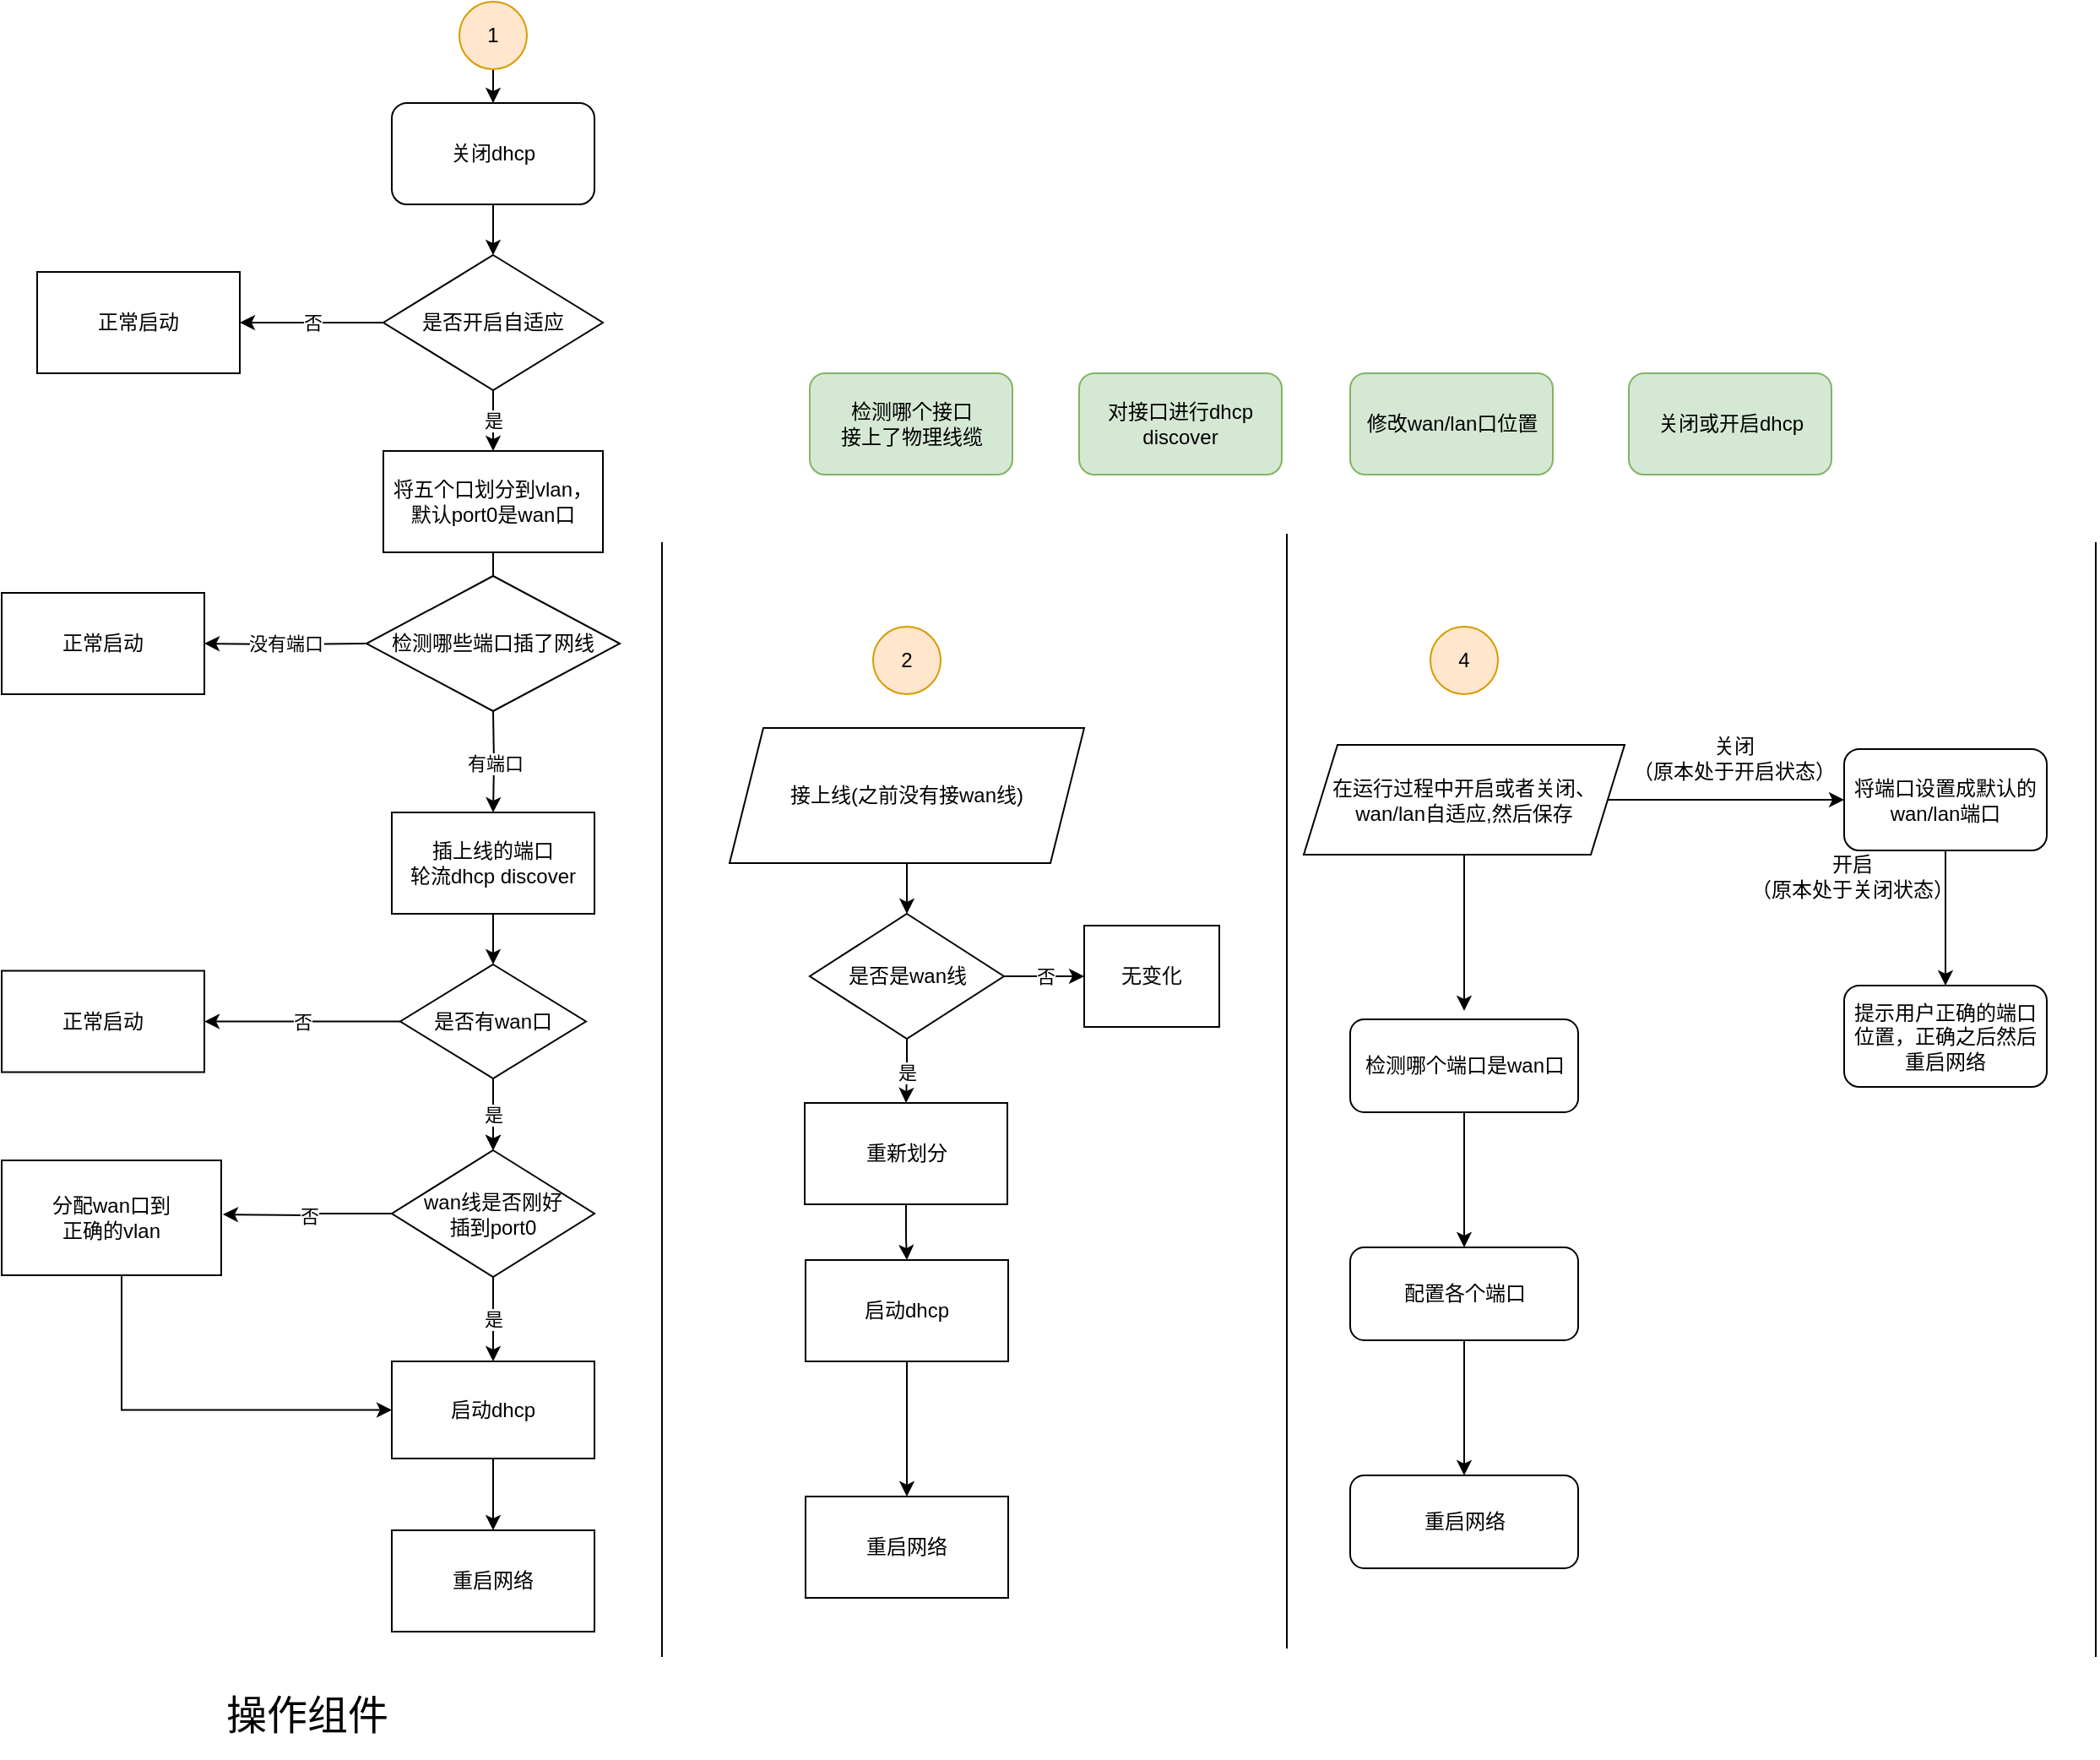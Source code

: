 <mxfile version="14.5.1" type="github">
  <diagram id="fzOOKe-X7RxuKdKewm4T" name="Page-1">
    <mxGraphModel dx="1673" dy="896" grid="1" gridSize="10" guides="1" tooltips="1" connect="1" arrows="1" fold="1" page="1" pageScale="1" pageWidth="827" pageHeight="1169" math="0" shadow="0">
      <root>
        <mxCell id="0" />
        <mxCell id="1" parent="0" />
        <mxCell id="4Y8l2hpSFVfsk3-tke5N-58" value="" style="edgeStyle=orthogonalEdgeStyle;rounded=0;orthogonalLoop=1;jettySize=auto;html=1;" edge="1" parent="1" source="Tx8io3ER4sLVo9Dx3XCB-16" target="4Y8l2hpSFVfsk3-tke5N-57">
          <mxGeometry relative="1" as="geometry" />
        </mxCell>
        <mxCell id="Tx8io3ER4sLVo9Dx3XCB-16" value="接上线(之前没有接wan线)" style="shape=parallelogram;perimeter=parallelogramPerimeter;whiteSpace=wrap;html=1;fixedSize=1;" parent="1" vertex="1">
          <mxGeometry x="451" y="450" width="210" height="80" as="geometry" />
        </mxCell>
        <mxCell id="Tx8io3ER4sLVo9Dx3XCB-25" style="edgeStyle=orthogonalEdgeStyle;rounded=0;orthogonalLoop=1;jettySize=auto;html=1;" parent="1" source="Tx8io3ER4sLVo9Dx3XCB-24" edge="1">
          <mxGeometry relative="1" as="geometry">
            <mxPoint x="886" y="617.5" as="targetPoint" />
          </mxGeometry>
        </mxCell>
        <mxCell id="Tx8io3ER4sLVo9Dx3XCB-31" style="edgeStyle=orthogonalEdgeStyle;rounded=0;orthogonalLoop=1;jettySize=auto;html=1;" parent="1" source="Tx8io3ER4sLVo9Dx3XCB-24" target="Tx8io3ER4sLVo9Dx3XCB-29" edge="1">
          <mxGeometry relative="1" as="geometry" />
        </mxCell>
        <mxCell id="Tx8io3ER4sLVo9Dx3XCB-24" value="在运行过程中开启或者关闭、&lt;br&gt;wan/lan自适应,然后保存" style="shape=parallelogram;perimeter=parallelogramPerimeter;whiteSpace=wrap;html=1;fixedSize=1;" parent="1" vertex="1">
          <mxGeometry x="791" y="460" width="190" height="65" as="geometry" />
        </mxCell>
        <mxCell id="Tx8io3ER4sLVo9Dx3XCB-34" value="" style="edgeStyle=orthogonalEdgeStyle;rounded=0;orthogonalLoop=1;jettySize=auto;html=1;" parent="1" source="Tx8io3ER4sLVo9Dx3XCB-26" target="Tx8io3ER4sLVo9Dx3XCB-33" edge="1">
          <mxGeometry relative="1" as="geometry" />
        </mxCell>
        <mxCell id="Tx8io3ER4sLVo9Dx3XCB-26" value="检测哪个端口是wan口" style="rounded=1;whiteSpace=wrap;html=1;" parent="1" vertex="1">
          <mxGeometry x="818.5" y="622.5" width="135" height="55" as="geometry" />
        </mxCell>
        <mxCell id="Tx8io3ER4sLVo9Dx3XCB-27" value="开启&lt;br&gt;（原本处于关闭状态）" style="text;html=1;strokeColor=none;fillColor=none;align=center;verticalAlign=middle;whiteSpace=wrap;rounded=0;" parent="1" vertex="1">
          <mxGeometry x="1051" y="530" width="130" height="15" as="geometry" />
        </mxCell>
        <mxCell id="Tx8io3ER4sLVo9Dx3XCB-38" value="" style="edgeStyle=orthogonalEdgeStyle;rounded=0;orthogonalLoop=1;jettySize=auto;html=1;" parent="1" source="Tx8io3ER4sLVo9Dx3XCB-29" target="Tx8io3ER4sLVo9Dx3XCB-37" edge="1">
          <mxGeometry relative="1" as="geometry" />
        </mxCell>
        <mxCell id="Tx8io3ER4sLVo9Dx3XCB-29" value="将端口设置成默认的wan/lan端口" style="rounded=1;whiteSpace=wrap;html=1;" parent="1" vertex="1">
          <mxGeometry x="1111" y="462.5" width="120" height="60" as="geometry" />
        </mxCell>
        <mxCell id="Tx8io3ER4sLVo9Dx3XCB-30" value="关闭&lt;br&gt;（原本处于开启状态）" style="text;html=1;strokeColor=none;fillColor=none;align=center;verticalAlign=middle;whiteSpace=wrap;rounded=0;" parent="1" vertex="1">
          <mxGeometry x="981" y="467.5" width="130" as="geometry" />
        </mxCell>
        <mxCell id="Tx8io3ER4sLVo9Dx3XCB-36" value="" style="edgeStyle=orthogonalEdgeStyle;rounded=0;orthogonalLoop=1;jettySize=auto;html=1;" parent="1" source="Tx8io3ER4sLVo9Dx3XCB-33" target="Tx8io3ER4sLVo9Dx3XCB-35" edge="1">
          <mxGeometry relative="1" as="geometry" />
        </mxCell>
        <mxCell id="Tx8io3ER4sLVo9Dx3XCB-33" value="配置各个端口" style="rounded=1;whiteSpace=wrap;html=1;" parent="1" vertex="1">
          <mxGeometry x="818.5" y="757.5" width="135" height="55" as="geometry" />
        </mxCell>
        <mxCell id="Tx8io3ER4sLVo9Dx3XCB-35" value="重启网络" style="rounded=1;whiteSpace=wrap;html=1;" parent="1" vertex="1">
          <mxGeometry x="818.5" y="892.5" width="135" height="55" as="geometry" />
        </mxCell>
        <mxCell id="Tx8io3ER4sLVo9Dx3XCB-37" value="提示用户正确的端口位置，正确之后然后重启网络" style="rounded=1;whiteSpace=wrap;html=1;" parent="1" vertex="1">
          <mxGeometry x="1111" y="602.5" width="120" height="60" as="geometry" />
        </mxCell>
        <mxCell id="4Y8l2hpSFVfsk3-tke5N-11" value="" style="edgeStyle=orthogonalEdgeStyle;rounded=0;orthogonalLoop=1;jettySize=auto;html=1;" edge="1" parent="1" source="Tx8io3ER4sLVo9Dx3XCB-44" target="4Y8l2hpSFVfsk3-tke5N-9">
          <mxGeometry relative="1" as="geometry" />
        </mxCell>
        <mxCell id="Tx8io3ER4sLVo9Dx3XCB-44" value="1" style="ellipse;whiteSpace=wrap;html=1;aspect=fixed;fillColor=#ffe6cc;strokeColor=#d79b00;" parent="1" vertex="1">
          <mxGeometry x="291" y="20" width="40" height="40" as="geometry" />
        </mxCell>
        <mxCell id="Tx8io3ER4sLVo9Dx3XCB-45" value="2" style="ellipse;whiteSpace=wrap;html=1;aspect=fixed;fillColor=#ffe6cc;strokeColor=#d79b00;" parent="1" vertex="1">
          <mxGeometry x="536" y="390" width="40" height="40" as="geometry" />
        </mxCell>
        <mxCell id="Tx8io3ER4sLVo9Dx3XCB-46" value="4" style="ellipse;whiteSpace=wrap;html=1;aspect=fixed;fillColor=#ffe6cc;strokeColor=#d79b00;" parent="1" vertex="1">
          <mxGeometry x="866" y="390" width="40" height="40" as="geometry" />
        </mxCell>
        <mxCell id="Tx8io3ER4sLVo9Dx3XCB-48" value="" style="endArrow=none;html=1;" parent="1" edge="1">
          <mxGeometry width="50" height="50" relative="1" as="geometry">
            <mxPoint x="411" y="1000" as="sourcePoint" />
            <mxPoint x="411" y="340" as="targetPoint" />
          </mxGeometry>
        </mxCell>
        <mxCell id="Tx8io3ER4sLVo9Dx3XCB-49" value="" style="endArrow=none;html=1;" parent="1" edge="1">
          <mxGeometry width="50" height="50" relative="1" as="geometry">
            <mxPoint x="781" y="995" as="sourcePoint" />
            <mxPoint x="781" y="335" as="targetPoint" />
          </mxGeometry>
        </mxCell>
        <mxCell id="Tx8io3ER4sLVo9Dx3XCB-50" value="" style="endArrow=none;html=1;" parent="1" edge="1">
          <mxGeometry width="50" height="50" relative="1" as="geometry">
            <mxPoint x="1260" y="1000" as="sourcePoint" />
            <mxPoint x="1260" y="340" as="targetPoint" />
          </mxGeometry>
        </mxCell>
        <mxCell id="Tx8io3ER4sLVo9Dx3XCB-51" value="操作组件" style="text;html=1;strokeColor=none;fillColor=none;align=center;verticalAlign=middle;whiteSpace=wrap;rounded=0;strokeWidth=1;fontSize=24;" parent="1" vertex="1">
          <mxGeometry x="61" y="1010" width="280" height="50" as="geometry" />
        </mxCell>
        <mxCell id="4Y8l2hpSFVfsk3-tke5N-1" value="检测哪个接口&lt;br&gt;接上了物理线缆" style="rounded=1;whiteSpace=wrap;html=1;fillColor=#d5e8d4;strokeColor=#82b366;" vertex="1" parent="1">
          <mxGeometry x="498.5" y="240" width="120" height="60" as="geometry" />
        </mxCell>
        <mxCell id="4Y8l2hpSFVfsk3-tke5N-2" value="对接口进行dhcp discover" style="rounded=1;whiteSpace=wrap;html=1;fillColor=#d5e8d4;strokeColor=#82b366;" vertex="1" parent="1">
          <mxGeometry x="658" y="240" width="120" height="60" as="geometry" />
        </mxCell>
        <mxCell id="4Y8l2hpSFVfsk3-tke5N-3" value="修改wan/lan口位置" style="whiteSpace=wrap;html=1;rounded=1;fillColor=#d5e8d4;strokeColor=#82b366;" vertex="1" parent="1">
          <mxGeometry x="818.5" y="240" width="120" height="60" as="geometry" />
        </mxCell>
        <mxCell id="4Y8l2hpSFVfsk3-tke5N-5" value="关闭或开启dhcp" style="rounded=1;whiteSpace=wrap;html=1;fillColor=#d5e8d4;strokeColor=#82b366;" vertex="1" parent="1">
          <mxGeometry x="983.5" y="240" width="120" height="60" as="geometry" />
        </mxCell>
        <mxCell id="4Y8l2hpSFVfsk3-tke5N-13" value="" style="edgeStyle=orthogonalEdgeStyle;rounded=0;orthogonalLoop=1;jettySize=auto;html=1;" edge="1" parent="1" source="4Y8l2hpSFVfsk3-tke5N-9" target="4Y8l2hpSFVfsk3-tke5N-12">
          <mxGeometry relative="1" as="geometry" />
        </mxCell>
        <mxCell id="4Y8l2hpSFVfsk3-tke5N-9" value="关闭dhcp" style="rounded=1;whiteSpace=wrap;html=1;" vertex="1" parent="1">
          <mxGeometry x="251" y="80" width="120" height="60" as="geometry" />
        </mxCell>
        <mxCell id="4Y8l2hpSFVfsk3-tke5N-15" value="否" style="edgeStyle=orthogonalEdgeStyle;rounded=0;orthogonalLoop=1;jettySize=auto;html=1;" edge="1" parent="1" source="4Y8l2hpSFVfsk3-tke5N-12" target="4Y8l2hpSFVfsk3-tke5N-14">
          <mxGeometry relative="1" as="geometry" />
        </mxCell>
        <mxCell id="4Y8l2hpSFVfsk3-tke5N-17" value="是" style="edgeStyle=orthogonalEdgeStyle;rounded=0;orthogonalLoop=1;jettySize=auto;html=1;" edge="1" parent="1" source="4Y8l2hpSFVfsk3-tke5N-12" target="4Y8l2hpSFVfsk3-tke5N-16">
          <mxGeometry relative="1" as="geometry" />
        </mxCell>
        <mxCell id="4Y8l2hpSFVfsk3-tke5N-12" value="是否开启自适应" style="rhombus;whiteSpace=wrap;html=1;" vertex="1" parent="1">
          <mxGeometry x="246" y="170" width="130" height="80" as="geometry" />
        </mxCell>
        <mxCell id="4Y8l2hpSFVfsk3-tke5N-14" value="正常启动" style="whiteSpace=wrap;html=1;" vertex="1" parent="1">
          <mxGeometry x="41" y="180" width="120" height="60" as="geometry" />
        </mxCell>
        <mxCell id="4Y8l2hpSFVfsk3-tke5N-26" value="" style="edgeStyle=orthogonalEdgeStyle;rounded=0;orthogonalLoop=1;jettySize=auto;html=1;" edge="1" parent="1" source="4Y8l2hpSFVfsk3-tke5N-16">
          <mxGeometry relative="1" as="geometry">
            <mxPoint x="311" y="360" as="targetPoint" />
          </mxGeometry>
        </mxCell>
        <mxCell id="4Y8l2hpSFVfsk3-tke5N-16" value="将五个口划分到vlan，默认port0是wan口" style="whiteSpace=wrap;html=1;" vertex="1" parent="1">
          <mxGeometry x="246" y="286" width="130" height="60" as="geometry" />
        </mxCell>
        <mxCell id="4Y8l2hpSFVfsk3-tke5N-33" value="没有端口" style="edgeStyle=orthogonalEdgeStyle;rounded=0;orthogonalLoop=1;jettySize=auto;html=1;" edge="1" parent="1" target="4Y8l2hpSFVfsk3-tke5N-29">
          <mxGeometry relative="1" as="geometry">
            <mxPoint x="236" y="400" as="sourcePoint" />
          </mxGeometry>
        </mxCell>
        <mxCell id="4Y8l2hpSFVfsk3-tke5N-36" value="有端口" style="edgeStyle=orthogonalEdgeStyle;rounded=0;orthogonalLoop=1;jettySize=auto;html=1;" edge="1" parent="1" target="4Y8l2hpSFVfsk3-tke5N-35">
          <mxGeometry relative="1" as="geometry">
            <mxPoint x="311" y="440" as="sourcePoint" />
          </mxGeometry>
        </mxCell>
        <mxCell id="4Y8l2hpSFVfsk3-tke5N-28" value="检测哪些端口插了网线" style="rhombus;whiteSpace=wrap;html=1;" vertex="1" parent="1">
          <mxGeometry x="236" y="360" width="150" height="80" as="geometry" />
        </mxCell>
        <mxCell id="4Y8l2hpSFVfsk3-tke5N-29" value="正常启动" style="whiteSpace=wrap;html=1;" vertex="1" parent="1">
          <mxGeometry x="20" y="370" width="120" height="60" as="geometry" />
        </mxCell>
        <mxCell id="4Y8l2hpSFVfsk3-tke5N-53" value="" style="edgeStyle=orthogonalEdgeStyle;rounded=0;orthogonalLoop=1;jettySize=auto;html=1;" edge="1" parent="1" source="4Y8l2hpSFVfsk3-tke5N-35" target="4Y8l2hpSFVfsk3-tke5N-51">
          <mxGeometry relative="1" as="geometry" />
        </mxCell>
        <mxCell id="4Y8l2hpSFVfsk3-tke5N-35" value="插上线的端口&lt;br&gt;轮流dhcp discover" style="rounded=0;whiteSpace=wrap;html=1;" vertex="1" parent="1">
          <mxGeometry x="251" y="500" width="120" height="60" as="geometry" />
        </mxCell>
        <mxCell id="4Y8l2hpSFVfsk3-tke5N-40" value="是" style="edgeStyle=orthogonalEdgeStyle;rounded=0;orthogonalLoop=1;jettySize=auto;html=1;" edge="1" parent="1" source="4Y8l2hpSFVfsk3-tke5N-37" target="4Y8l2hpSFVfsk3-tke5N-39">
          <mxGeometry relative="1" as="geometry" />
        </mxCell>
        <mxCell id="4Y8l2hpSFVfsk3-tke5N-42" value="否" style="edgeStyle=orthogonalEdgeStyle;rounded=0;orthogonalLoop=1;jettySize=auto;html=1;" edge="1" parent="1" source="4Y8l2hpSFVfsk3-tke5N-37">
          <mxGeometry relative="1" as="geometry">
            <mxPoint x="151" y="738" as="targetPoint" />
          </mxGeometry>
        </mxCell>
        <mxCell id="4Y8l2hpSFVfsk3-tke5N-37" value="wan线是否刚好&lt;br&gt;插到port0" style="rhombus;whiteSpace=wrap;html=1;rounded=0;" vertex="1" parent="1">
          <mxGeometry x="251" y="700" width="120" height="75" as="geometry" />
        </mxCell>
        <mxCell id="4Y8l2hpSFVfsk3-tke5N-45" value="" style="edgeStyle=orthogonalEdgeStyle;rounded=0;orthogonalLoop=1;jettySize=auto;html=1;" edge="1" parent="1" source="4Y8l2hpSFVfsk3-tke5N-39" target="4Y8l2hpSFVfsk3-tke5N-44">
          <mxGeometry relative="1" as="geometry" />
        </mxCell>
        <mxCell id="4Y8l2hpSFVfsk3-tke5N-39" value="启动dhcp" style="whiteSpace=wrap;html=1;rounded=0;" vertex="1" parent="1">
          <mxGeometry x="251" y="825" width="120" height="57.5" as="geometry" />
        </mxCell>
        <mxCell id="4Y8l2hpSFVfsk3-tke5N-44" value="重启网络" style="whiteSpace=wrap;html=1;rounded=0;" vertex="1" parent="1">
          <mxGeometry x="251" y="925" width="120" height="60" as="geometry" />
        </mxCell>
        <mxCell id="4Y8l2hpSFVfsk3-tke5N-50" style="edgeStyle=orthogonalEdgeStyle;rounded=0;orthogonalLoop=1;jettySize=auto;html=1;entryX=0;entryY=0.5;entryDx=0;entryDy=0;" edge="1" parent="1" source="4Y8l2hpSFVfsk3-tke5N-46" target="4Y8l2hpSFVfsk3-tke5N-39">
          <mxGeometry relative="1" as="geometry">
            <Array as="points">
              <mxPoint x="91" y="854" />
            </Array>
          </mxGeometry>
        </mxCell>
        <mxCell id="4Y8l2hpSFVfsk3-tke5N-46" value="分配wan口到&lt;br&gt;正确的vlan" style="rounded=0;whiteSpace=wrap;html=1;" vertex="1" parent="1">
          <mxGeometry x="20" y="706" width="130" height="68" as="geometry" />
        </mxCell>
        <mxCell id="4Y8l2hpSFVfsk3-tke5N-52" value="" style="edgeStyle=orthogonalEdgeStyle;rounded=0;orthogonalLoop=1;jettySize=auto;html=1;" edge="1" parent="1" source="4Y8l2hpSFVfsk3-tke5N-51" target="4Y8l2hpSFVfsk3-tke5N-37">
          <mxGeometry relative="1" as="geometry" />
        </mxCell>
        <mxCell id="4Y8l2hpSFVfsk3-tke5N-54" value="是" style="edgeStyle=orthogonalEdgeStyle;rounded=0;orthogonalLoop=1;jettySize=auto;html=1;" edge="1" parent="1" source="4Y8l2hpSFVfsk3-tke5N-51" target="4Y8l2hpSFVfsk3-tke5N-37">
          <mxGeometry relative="1" as="geometry" />
        </mxCell>
        <mxCell id="4Y8l2hpSFVfsk3-tke5N-56" value="否" style="edgeStyle=orthogonalEdgeStyle;rounded=0;orthogonalLoop=1;jettySize=auto;html=1;" edge="1" parent="1" source="4Y8l2hpSFVfsk3-tke5N-51" target="4Y8l2hpSFVfsk3-tke5N-55">
          <mxGeometry relative="1" as="geometry" />
        </mxCell>
        <mxCell id="4Y8l2hpSFVfsk3-tke5N-51" value="是否有wan口" style="rhombus;whiteSpace=wrap;html=1;" vertex="1" parent="1">
          <mxGeometry x="256" y="590" width="110" height="67.5" as="geometry" />
        </mxCell>
        <mxCell id="4Y8l2hpSFVfsk3-tke5N-55" value="正常启动" style="whiteSpace=wrap;html=1;" vertex="1" parent="1">
          <mxGeometry x="20" y="593.75" width="120" height="60" as="geometry" />
        </mxCell>
        <mxCell id="4Y8l2hpSFVfsk3-tke5N-62" value="是" style="edgeStyle=orthogonalEdgeStyle;rounded=0;orthogonalLoop=1;jettySize=auto;html=1;" edge="1" parent="1" source="4Y8l2hpSFVfsk3-tke5N-57" target="4Y8l2hpSFVfsk3-tke5N-61">
          <mxGeometry relative="1" as="geometry" />
        </mxCell>
        <mxCell id="4Y8l2hpSFVfsk3-tke5N-71" value="否" style="edgeStyle=orthogonalEdgeStyle;rounded=0;orthogonalLoop=1;jettySize=auto;html=1;" edge="1" parent="1" source="4Y8l2hpSFVfsk3-tke5N-57" target="4Y8l2hpSFVfsk3-tke5N-70">
          <mxGeometry relative="1" as="geometry" />
        </mxCell>
        <mxCell id="4Y8l2hpSFVfsk3-tke5N-57" value="是否是wan线" style="rhombus;whiteSpace=wrap;html=1;" vertex="1" parent="1">
          <mxGeometry x="498.5" y="560" width="115" height="74" as="geometry" />
        </mxCell>
        <mxCell id="4Y8l2hpSFVfsk3-tke5N-65" value="" style="edgeStyle=orthogonalEdgeStyle;rounded=0;orthogonalLoop=1;jettySize=auto;html=1;" edge="1" parent="1" source="4Y8l2hpSFVfsk3-tke5N-61" target="4Y8l2hpSFVfsk3-tke5N-63">
          <mxGeometry relative="1" as="geometry" />
        </mxCell>
        <mxCell id="4Y8l2hpSFVfsk3-tke5N-61" value="重新划分" style="rounded=0;whiteSpace=wrap;html=1;" vertex="1" parent="1">
          <mxGeometry x="495.5" y="672" width="120" height="60" as="geometry" />
        </mxCell>
        <mxCell id="4Y8l2hpSFVfsk3-tke5N-79" value="" style="edgeStyle=orthogonalEdgeStyle;rounded=0;orthogonalLoop=1;jettySize=auto;html=1;" edge="1" parent="1" source="4Y8l2hpSFVfsk3-tke5N-63" target="4Y8l2hpSFVfsk3-tke5N-78">
          <mxGeometry relative="1" as="geometry" />
        </mxCell>
        <mxCell id="4Y8l2hpSFVfsk3-tke5N-63" value="启动dhcp" style="rounded=0;whiteSpace=wrap;html=1;" vertex="1" parent="1">
          <mxGeometry x="496" y="765" width="120" height="60" as="geometry" />
        </mxCell>
        <mxCell id="4Y8l2hpSFVfsk3-tke5N-70" value="无变化" style="whiteSpace=wrap;html=1;" vertex="1" parent="1">
          <mxGeometry x="661" y="567" width="80" height="60" as="geometry" />
        </mxCell>
        <mxCell id="4Y8l2hpSFVfsk3-tke5N-78" value="重启网络" style="rounded=0;whiteSpace=wrap;html=1;" vertex="1" parent="1">
          <mxGeometry x="496" y="905" width="120" height="60" as="geometry" />
        </mxCell>
      </root>
    </mxGraphModel>
  </diagram>
</mxfile>

